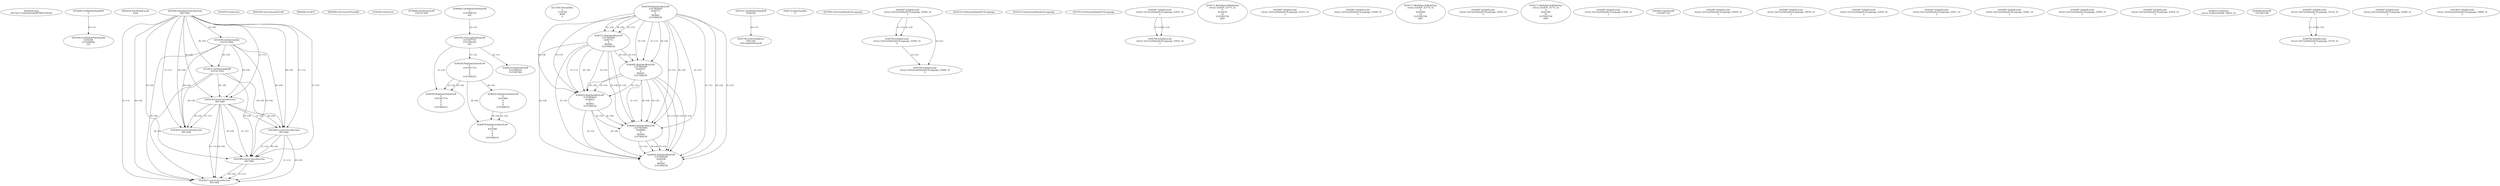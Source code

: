 // Global SCDG with merge call
digraph {
	0 [label="6850628.main
0037d1157a0e3b3a9a548706072d5c09"]
	1 [label="4254480.GetModuleHandleW
0"]
	2 [label="6844434.SetThreadLocale
1024"]
	3 [label="4243965.InitializeCriticalSection
6917004"]
	4 [label="4243979.GetVersion
"]
	5 [label="4250188.GetSystemInfo
2147417660"]
	3 -> 5 [label="(0-->0)"]
	6 [label="6844540.GetCommandLineW
"]
	7 [label="4214413.GetStartupInfoW
2147417624"]
	3 -> 7 [label="(0-->0)"]
	5 -> 7 [label="(0-->0)"]
	8 [label="6844560.GetACP
"]
	9 [label="6844580.GetCurrentThreadId
"]
	10 [label="4250204.GetVersion
"]
	11 [label="4276690.GetVersionExW
2147417420"]
	12 [label="4243306.GetModuleFileNameW
4194304
2147408904
522"]
	1 -> 12 [label="(0-->1)"]
	13 [label="4248064.GetModuleFileNameW
0
2147408370
261"]
	14 [label="4215383.VirtualAlloc
0
1310704
4096
4"]
	15 [label="4246338.RegOpenKeyExW
2147483649
4246772
0
983065
2147408236"]
	16 [label="4246372.RegOpenKeyExW
2147483650
4246772
0
983065
2147408236"]
	15 -> 16 [label="(2-->2)"]
	15 -> 16 [label="(4-->4)"]
	15 -> 16 [label="(5-->5)"]
	17 [label="4246402.RegOpenKeyExW
2147483649
4246832
0
983065
2147408236"]
	15 -> 17 [label="(1-->1)"]
	15 -> 17 [label="(4-->4)"]
	16 -> 17 [label="(4-->4)"]
	15 -> 17 [label="(5-->5)"]
	16 -> 17 [label="(5-->5)"]
	18 [label="4246432.RegOpenKeyExW
2147483650
4246832
0
983065
2147408236"]
	16 -> 18 [label="(1-->1)"]
	17 -> 18 [label="(2-->2)"]
	15 -> 18 [label="(4-->4)"]
	16 -> 18 [label="(4-->4)"]
	17 -> 18 [label="(4-->4)"]
	15 -> 18 [label="(5-->5)"]
	16 -> 18 [label="(5-->5)"]
	17 -> 18 [label="(5-->5)"]
	19 [label="4246462.RegOpenKeyExW
2147483649
4246884
0
983065
2147408236"]
	15 -> 19 [label="(1-->1)"]
	17 -> 19 [label="(1-->1)"]
	15 -> 19 [label="(4-->4)"]
	16 -> 19 [label="(4-->4)"]
	17 -> 19 [label="(4-->4)"]
	18 -> 19 [label="(4-->4)"]
	15 -> 19 [label="(5-->5)"]
	16 -> 19 [label="(5-->5)"]
	17 -> 19 [label="(5-->5)"]
	18 -> 19 [label="(5-->5)"]
	20 [label="4245741.GetModuleHandleW
4246160"]
	21 [label="4245758.GetProcAddress
9441320
GetLongPathNameW"]
	20 -> 21 [label="(0-->1)"]
	22 [label="4245785.GetLongPathNameW
2147407710
2147406542
261"]
	13 -> 22 [label="(3-->3)"]
	23 [label="4246556.RegQueryValueExW
0
2147407710
0
0
0
2147408232"]
	22 -> 23 [label="(1-->2)"]
	24 [label="4246635.RegQueryValueExW
0
4247000
0
0
0
2147408232"]
	23 -> 24 [label="(6-->6)"]
	25 [label="4246722.RegCloseKey
0"]
	26 [label="4247883.GetUserDefaultUILanguage
"]
	27 [label="4245418.EnterCriticalSection
6917004"]
	3 -> 27 [label="(1-->1)"]
	3 -> 27 [label="(0-->0)"]
	5 -> 27 [label="(0-->0)"]
	7 -> 27 [label="(0-->0)"]
	28 [label="4245469.LeaveCriticalSection
6917004"]
	3 -> 28 [label="(1-->1)"]
	27 -> 28 [label="(1-->1)"]
	3 -> 28 [label="(0-->0)"]
	5 -> 28 [label="(0-->0)"]
	7 -> 28 [label="(0-->0)"]
	27 -> 28 [label="(0-->0)"]
	29 [label="4245487.IsValidLocale
retval_GetUserDefaultUILanguage_32926_32
2"]
	30 [label="4244766.IsValidLocale
retval_GetUserDefaultUILanguage_32926_32
2"]
	29 -> 30 [label="(1-->1)"]
	29 -> 30 [label="(2-->2)"]
	31 [label="4245525.GetSystemDefaultUILanguage
"]
	32 [label="4245552.GetSystemDefaultUILanguage
"]
	33 [label="4244766.IsValidLocale
retval_GetSystemDefaultUILanguage_33606_32
2"]
	29 -> 33 [label="(2-->2)"]
	30 -> 33 [label="(2-->2)"]
	34 [label="4245580.EnterCriticalSection
6917004"]
	3 -> 34 [label="(1-->1)"]
	27 -> 34 [label="(1-->1)"]
	28 -> 34 [label="(1-->1)"]
	3 -> 34 [label="(0-->0)"]
	5 -> 34 [label="(0-->0)"]
	7 -> 34 [label="(0-->0)"]
	27 -> 34 [label="(0-->0)"]
	28 -> 34 [label="(0-->0)"]
	35 [label="4245621.LeaveCriticalSection
6917004"]
	3 -> 35 [label="(1-->1)"]
	27 -> 35 [label="(1-->1)"]
	28 -> 35 [label="(1-->1)"]
	34 -> 35 [label="(1-->1)"]
	3 -> 35 [label="(0-->0)"]
	5 -> 35 [label="(0-->0)"]
	7 -> 35 [label="(0-->0)"]
	27 -> 35 [label="(0-->0)"]
	28 -> 35 [label="(0-->0)"]
	34 -> 35 [label="(0-->0)"]
	36 [label="4247923.GetSystemDefaultUILanguage
"]
	37 [label="4245487.IsValidLocale
retval_GetUserDefaultUILanguage_32925_32
2"]
	38 [label="4250171.MultiByteToWideChar
retval_GetACP_32773_32
0
4243616
14
2147403704
2047"]
	39 [label="4246599.RegQueryValueExW
0
2147407710
0
0
0
2147408232"]
	22 -> 39 [label="(1-->2)"]
	23 -> 39 [label="(2-->2)"]
	23 -> 39 [label="(6-->6)"]
	40 [label="4245487.IsValidLocale
retval_GetUserDefaultUILanguage_33215_32
2"]
	41 [label="4245487.IsValidLocale
retval_GetUserDefaultUILanguage_33289_32
2"]
	42 [label="4250171.MultiByteToWideChar
retval_GetACP_32774_32
0
4243868
10
2147403704
2047"]
	43 [label="4246492.RegOpenKeyExW
2147483649
4246936
0
983065
2147408236"]
	15 -> 43 [label="(1-->1)"]
	17 -> 43 [label="(1-->1)"]
	19 -> 43 [label="(1-->1)"]
	15 -> 43 [label="(4-->4)"]
	16 -> 43 [label="(4-->4)"]
	17 -> 43 [label="(4-->4)"]
	18 -> 43 [label="(4-->4)"]
	19 -> 43 [label="(4-->4)"]
	15 -> 43 [label="(5-->5)"]
	16 -> 43 [label="(5-->5)"]
	17 -> 43 [label="(5-->5)"]
	18 -> 43 [label="(5-->5)"]
	19 -> 43 [label="(5-->5)"]
	44 [label="4246676.RegQueryValueExW
0
4247000
0
0
0
2147408232"]
	24 -> 44 [label="(2-->2)"]
	23 -> 44 [label="(6-->6)"]
	24 -> 44 [label="(6-->6)"]
	45 [label="4245487.IsValidLocale
retval_GetUserDefaultUILanguage_33052_32
2"]
	46 [label="4250171.MultiByteToWideChar
retval_GetACP_32773_32
0
4243784
10
2147403704
2047"]
	47 [label="4245487.IsValidLocale
retval_GetUserDefaultUILanguage_33046_32
2"]
	48 [label="4245683.CharNextW
2147407716"]
	49 [label="4245487.IsValidLocale
retval_GetUserDefaultUILanguage_33078_32
2"]
	50 [label="4245487.IsValidLocale
retval_GetUserDefaultUILanguage_33076_32
2"]
	51 [label="4245487.IsValidLocale
retval_GetUserDefaultUILanguage_32950_32
2"]
	52 [label="4245487.IsValidLocale
retval_GetUserDefaultUILanguage_32911_32
2"]
	53 [label="4245487.IsValidLocale
retval_GetUserDefaultUILanguage_32961_32
2"]
	54 [label="4245487.IsValidLocale
retval_GetUserDefaultUILanguage_32995_32
2"]
	55 [label="4246014.FindFirstFileW
2147406542
2147407064"]
	22 -> 55 [label="(2-->1)"]
	56 [label="4245487.IsValidLocale
retval_GetUserDefaultUILanguage_33034_32
2"]
	57 [label="4244766.IsValidLocale
retval_GetUserDefaultUILanguage_32925_32
2"]
	37 -> 57 [label="(1-->1)"]
	37 -> 57 [label="(2-->2)"]
	58 [label="4246032.FindClose
retval_FindFirstFileW_32832_32"]
	59 [label="4246044.lstrlenW
2147407108"]
	60 [label="4245487.IsValidLocale
retval_GetUserDefaultUILanguage_33116_32
2"]
	61 [label="4244766.IsValidLocale
retval_GetUserDefaultUILanguage_33116_32
2"]
	60 -> 61 [label="(1-->1)"]
	60 -> 61 [label="(2-->2)"]
	62 [label="4245487.IsValidLocale
retval_GetUserDefaultUILanguage_32949_32
2"]
	63 [label="4245454.LeaveCriticalSection
6917004"]
	3 -> 63 [label="(1-->1)"]
	27 -> 63 [label="(1-->1)"]
	3 -> 63 [label="(0-->0)"]
	5 -> 63 [label="(0-->0)"]
	7 -> 63 [label="(0-->0)"]
	27 -> 63 [label="(0-->0)"]
	64 [label="4245487.IsValidLocale
retval_GetSystemDefaultUILanguage_33060_32
2"]
}
